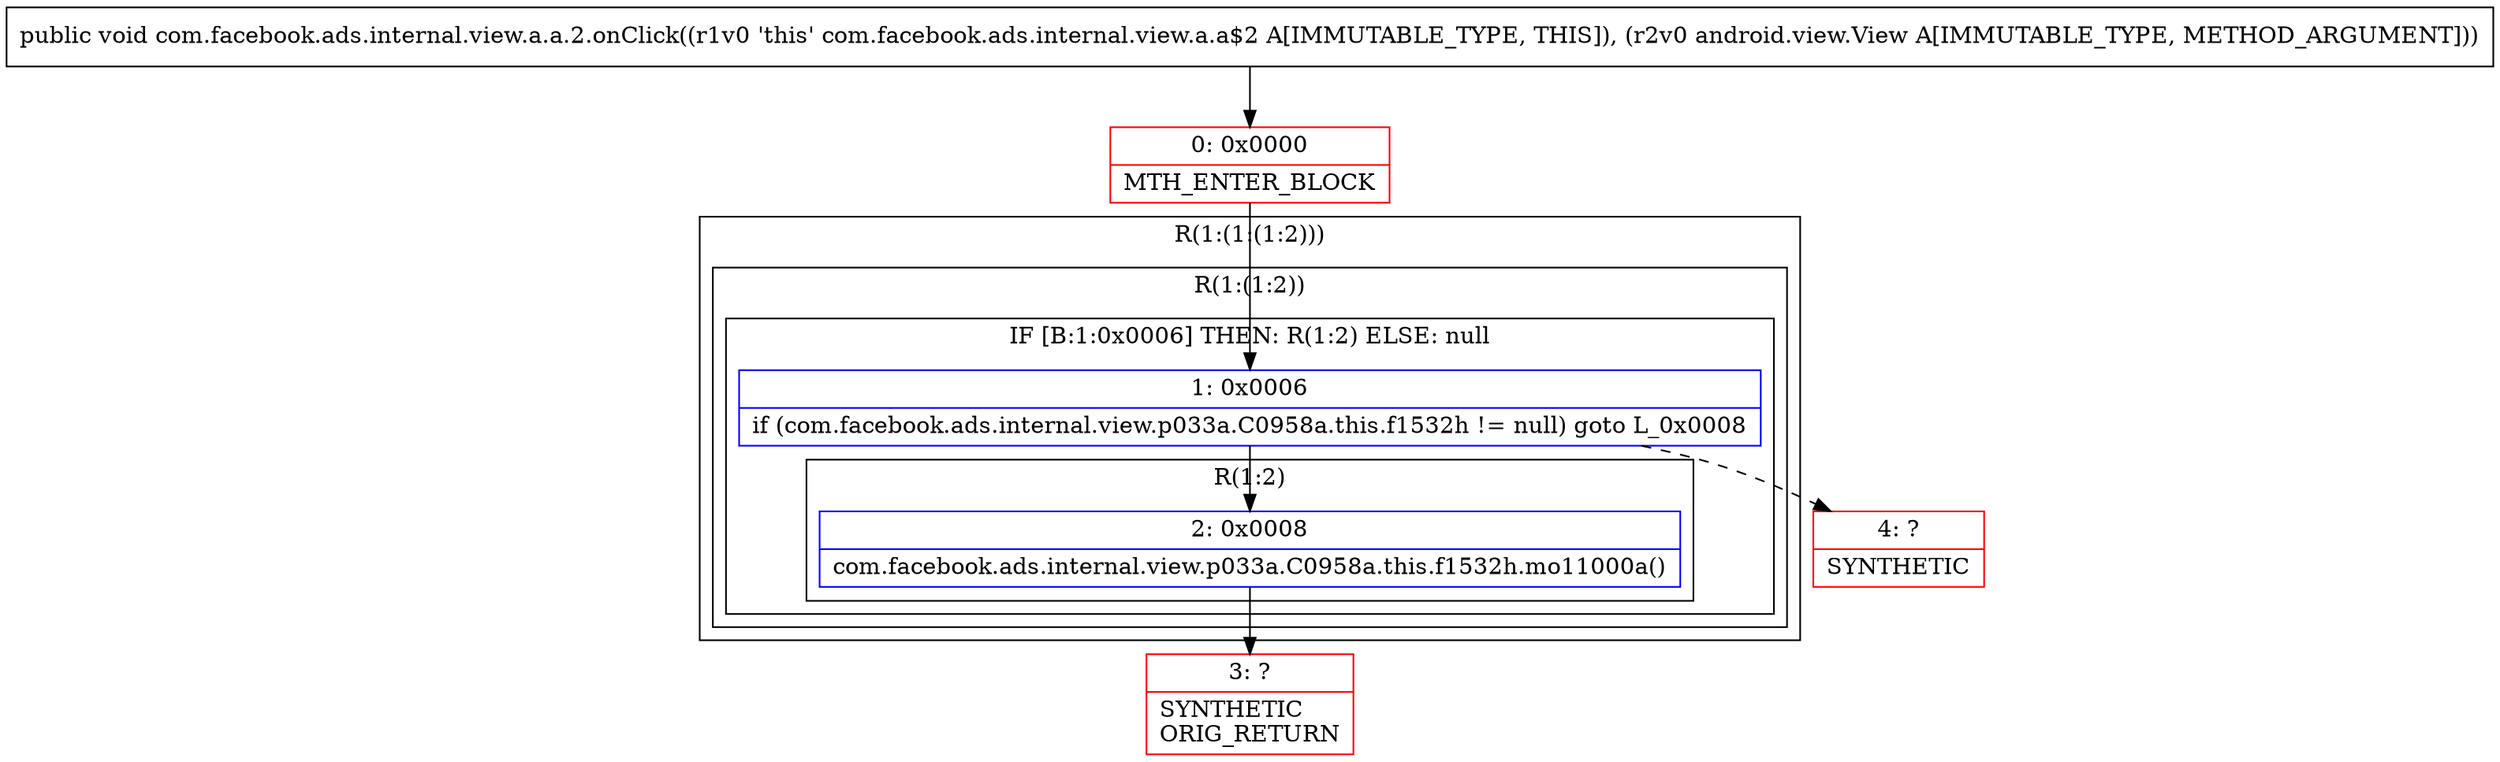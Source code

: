 digraph "CFG forcom.facebook.ads.internal.view.a.a.2.onClick(Landroid\/view\/View;)V" {
subgraph cluster_Region_1080582082 {
label = "R(1:(1:(1:2)))";
node [shape=record,color=blue];
subgraph cluster_Region_785827313 {
label = "R(1:(1:2))";
node [shape=record,color=blue];
subgraph cluster_IfRegion_240968333 {
label = "IF [B:1:0x0006] THEN: R(1:2) ELSE: null";
node [shape=record,color=blue];
Node_1 [shape=record,label="{1\:\ 0x0006|if (com.facebook.ads.internal.view.p033a.C0958a.this.f1532h != null) goto L_0x0008\l}"];
subgraph cluster_Region_1607743543 {
label = "R(1:2)";
node [shape=record,color=blue];
Node_2 [shape=record,label="{2\:\ 0x0008|com.facebook.ads.internal.view.p033a.C0958a.this.f1532h.mo11000a()\l}"];
}
}
}
}
Node_0 [shape=record,color=red,label="{0\:\ 0x0000|MTH_ENTER_BLOCK\l}"];
Node_3 [shape=record,color=red,label="{3\:\ ?|SYNTHETIC\lORIG_RETURN\l}"];
Node_4 [shape=record,color=red,label="{4\:\ ?|SYNTHETIC\l}"];
MethodNode[shape=record,label="{public void com.facebook.ads.internal.view.a.a.2.onClick((r1v0 'this' com.facebook.ads.internal.view.a.a$2 A[IMMUTABLE_TYPE, THIS]), (r2v0 android.view.View A[IMMUTABLE_TYPE, METHOD_ARGUMENT])) }"];
MethodNode -> Node_0;
Node_1 -> Node_2;
Node_1 -> Node_4[style=dashed];
Node_2 -> Node_3;
Node_0 -> Node_1;
}

